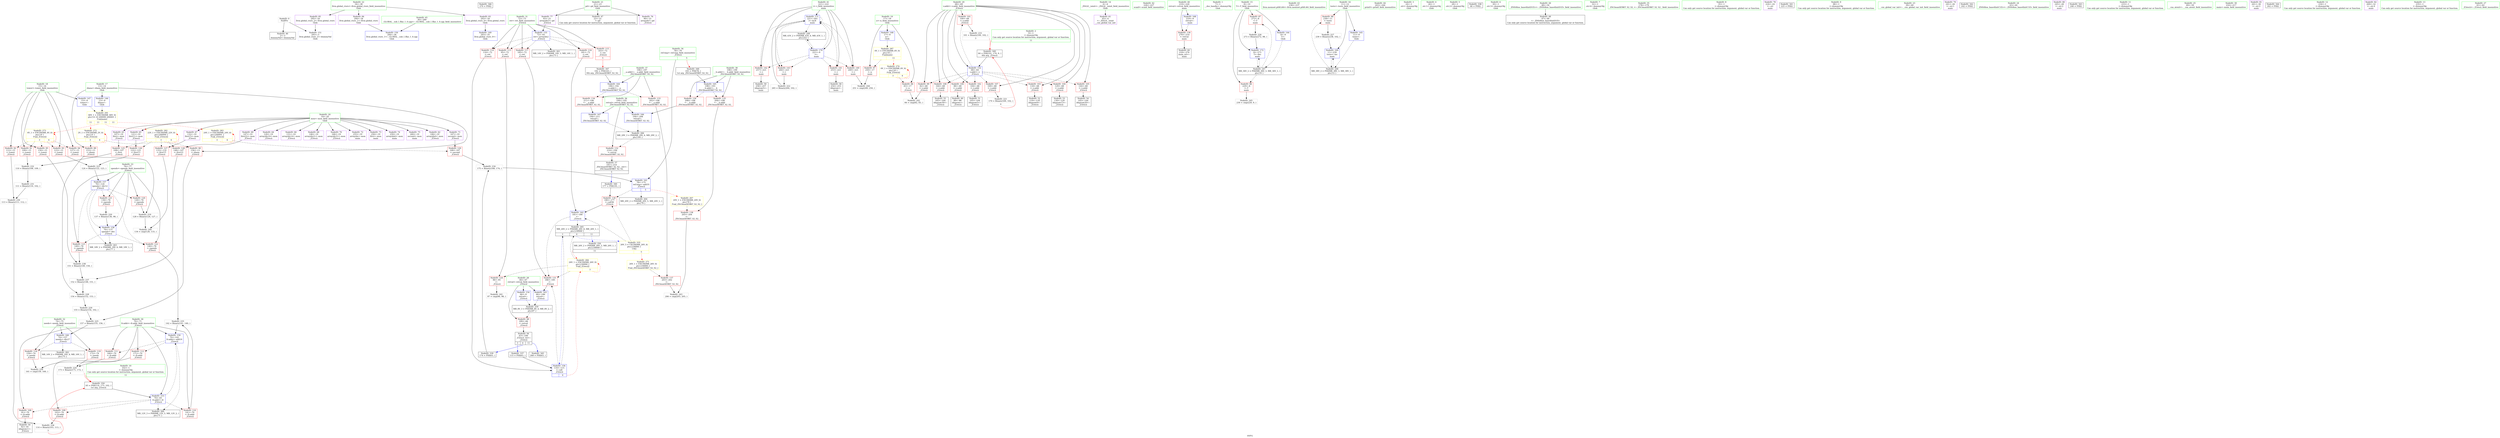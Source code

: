 digraph "SVFG" {
	label="SVFG";

	Node0x5642dd2d3290 [shape=record,color=grey,label="{NodeID: 0\nNullPtr}"];
	Node0x5642dd2d3290 -> Node0x5642dd2f3d80[style=solid];
	Node0x5642dd2d3290 -> Node0x5642dd2fb560[style=solid];
	Node0x5642dd326a10 [shape=record,color=black,label="{NodeID: 346\n270 = PHI()\n}"];
	Node0x5642dd310260 [shape=record,color=black,label="{NodeID: 263\nMR_18V_2 = PHI(MR_18V_6, MR_18V_1, )\npts\{77 \}\n}"];
	Node0x5642dd2f4860 [shape=record,color=red,label="{NodeID: 97\n250\<--17\n\<--n\nmain\n}"];
	Node0x5642dd2f4860 -> Node0x5642dd302640[style=solid];
	Node0x5642dd2f2090 [shape=record,color=green,label="{NodeID: 14\n4\<--6\n_ZStL8__ioinit\<--_ZStL8__ioinit_field_insensitive\nGlob }"];
	Node0x5642dd2f2090 -> Node0x5642dd2f5a60[style=solid];
	Node0x5642dd2f43a0 [shape=record,color=red,label="{NodeID: 111\n160\<--70\n\<--fr.addr\n_Z3recii\n}"];
	Node0x5642dd2f43a0 -> Node0x5642dd301ec0[style=solid];
	Node0x5642dd2f2dc0 [shape=record,color=green,label="{NodeID: 28\n66\<--67\nretval\<--retval_field_insensitive\n_Z3recii\n}"];
	Node0x5642dd2f2dc0 -> Node0x5642dd2f4930[style=solid];
	Node0x5642dd2f2dc0 -> Node0x5642dd2fb800[style=solid];
	Node0x5642dd2f2dc0 -> Node0x5642dd2fbf50[style=solid];
	Node0x5642dd313e10 [shape=record,color=yellow,style=double,label="{NodeID: 291\n46V_1 = ENCHI(MR_46V_0)\npts\{14 16 200000 200001 \}\nFun[main]|{<s0>11|<s1>11|<s2>11|<s3>11}}"];
	Node0x5642dd313e10:s0 -> Node0x5642dd312500[style=dashed,color=red];
	Node0x5642dd313e10:s1 -> Node0x5642dd312e20[style=dashed,color=red];
	Node0x5642dd313e10:s2 -> Node0x5642dd313600[style=dashed,color=red];
	Node0x5642dd313e10:s3 -> Node0x5642dd3136e0[style=dashed,color=red];
	Node0x5642dd2f9f20 [shape=record,color=red,label="{NodeID: 125\n108\<--107\n\<--first\n_Z3recii\n}"];
	Node0x5642dd2f9f20 -> Node0x5642dd301440[style=solid];
	Node0x5642dd2f3980 [shape=record,color=green,label="{NodeID: 42\n226\<--227\nscanf\<--scanf_field_insensitive\n}"];
	Node0x5642dd300540 [shape=record,color=grey,label="{NodeID: 222\n265 = Binary(264, 102, )\n}"];
	Node0x5642dd300540 -> Node0x5642dd2fc5d0[style=solid];
	Node0x5642dd2faa80 [shape=record,color=red,label="{NodeID: 139\n276\<--219\n\<--retval\nmain\n}"];
	Node0x5642dd2faa80 -> Node0x5642dd2f5990[style=solid];
	Node0x5642dd2f5650 [shape=record,color=black,label="{NodeID: 56\n63\<--189\n_Z3recii_ret\<--\n_Z3recii\n|{<s0>3|<s1>4|<s2>11}}"];
	Node0x5642dd2f5650:s0 -> Node0x5642dd325670[style=solid,color=blue];
	Node0x5642dd2f5650:s1 -> Node0x5642dd326260[style=solid,color=blue];
	Node0x5642dd2f5650:s2 -> Node0x5642dd326810[style=solid,color=blue];
	Node0x5642dd301a40 [shape=record,color=grey,label="{NodeID: 236\n114 = Binary(103, 113, )\n|{<s0>3}}"];
	Node0x5642dd301a40:s0 -> Node0x5642dd3274b0[style=solid,color=red];
	Node0x5642dd2fb730 [shape=record,color=blue,label="{NodeID: 153\n70\<--65\nfr.addr\<--fr\n_Z3recii\n}"];
	Node0x5642dd2fb730 -> Node0x5642dd2f4130[style=dashed];
	Node0x5642dd2fb730 -> Node0x5642dd2f4200[style=dashed];
	Node0x5642dd2fb730 -> Node0x5642dd2f42d0[style=dashed];
	Node0x5642dd2fb730 -> Node0x5642dd2fbc10[style=dashed];
	Node0x5642dd2fb730 -> Node0x5642dd30f360[style=dashed];
	Node0x5642dd2f61b0 [shape=record,color=purple,label="{NodeID: 70\n166\<--19\narrayidx31\<--mon\n_Z3recii\n}"];
	Node0x5642dd30c160 [shape=record,color=black,label="{NodeID: 250\nMR_26V_2 = PHI(MR_26V_3, MR_26V_1, )\npts\{230000 \}\n|{<s0>11}}"];
	Node0x5642dd30c160:s0 -> Node0x5642dd3137c0[style=dashed,color=red];
	Node0x5642dd2fc290 [shape=record,color=blue,label="{NodeID: 167\n194\<--211\nretval\<--\n_ZSt3maxIiERKT_S2_S2_\n}"];
	Node0x5642dd2fc290 -> Node0x5642dd311160[style=dashed];
	Node0x5642dd2f6d40 [shape=record,color=purple,label="{NodeID: 84\n294\<--34\nllvm.global_ctors_1\<--llvm.global_ctors\nGlob }"];
	Node0x5642dd2f6d40 -> Node0x5642dd2fb460[style=solid];
	Node0x5642dd2d34a0 [shape=record,color=green,label="{NodeID: 1\n7\<--1\n__dso_handle\<--dummyObj\nGlob }"];
	Node0x5642dd326ae0 [shape=record,color=black,label="{NodeID: 347\n192 = PHI(163, )\n0th arg _ZSt3maxIiERKT_S2_S2_ }"];
	Node0x5642dd326ae0 -> Node0x5642dd2fc020[style=solid];
	Node0x5642dd310760 [shape=record,color=black,label="{NodeID: 264\nMR_20V_2 = PHI(MR_20V_5, MR_20V_1, )\npts\{79 \}\n}"];
	Node0x5642dd2f4930 [shape=record,color=red,label="{NodeID: 98\n189\<--66\n\<--retval\n_Z3recii\n}"];
	Node0x5642dd2f4930 -> Node0x5642dd2f5650[style=solid];
	Node0x5642dd2f2120 [shape=record,color=green,label="{NodeID: 15\n8\<--10\nT\<--T_field_insensitive\nGlob }"];
	Node0x5642dd2f2120 -> Node0x5642dd2f6f40[style=solid];
	Node0x5642dd2f2120 -> Node0x5642dd2f7010[style=solid];
	Node0x5642dd2f2120 -> Node0x5642dd2fae90[style=solid];
	Node0x5642dd2f2120 -> Node0x5642dd2fc6a0[style=solid];
	Node0x5642dd2f4470 [shape=record,color=red,label="{NodeID: 112\n171\<--70\n\<--fr.addr\n_Z3recii\n}"];
	Node0x5642dd2f4470 -> Node0x5642dd300840[style=solid];
	Node0x5642dd2f2e90 [shape=record,color=green,label="{NodeID: 29\n68\<--69\nv.addr\<--v.addr_field_insensitive\n_Z3recii\n}"];
	Node0x5642dd2f2e90 -> Node0x5642dd2f4a00[style=solid];
	Node0x5642dd2f2e90 -> Node0x5642dd2f4ad0[style=solid];
	Node0x5642dd2f2e90 -> Node0x5642dd2f4ba0[style=solid];
	Node0x5642dd2f2e90 -> Node0x5642dd2f4c70[style=solid];
	Node0x5642dd2f2e90 -> Node0x5642dd2f4d40[style=solid];
	Node0x5642dd2f2e90 -> Node0x5642dd2f4e10[style=solid];
	Node0x5642dd2f2e90 -> Node0x5642dd2f4ee0[style=solid];
	Node0x5642dd2f2e90 -> Node0x5642dd2f3f90[style=solid];
	Node0x5642dd2f2e90 -> Node0x5642dd2f4060[style=solid];
	Node0x5642dd2f2e90 -> Node0x5642dd2fb660[style=solid];
	Node0x5642dd2f9ff0 [shape=record,color=red,label="{NodeID: 126\n122\<--121\n\<--first11\n_Z3recii\n}"];
	Node0x5642dd2f9ff0 -> Node0x5642dd3006c0[style=solid];
	Node0x5642dd2f3a80 [shape=record,color=green,label="{NodeID: 43\n236\<--237\nllvm.memset.p0i8.i64\<--llvm.memset.p0i8.i64_field_insensitive\n}"];
	Node0x5642dd3006c0 [shape=record,color=grey,label="{NodeID: 223\n124 = Binary(122, 123, )\n}"];
	Node0x5642dd3006c0 -> Node0x5642dd2fba70[style=solid];
	Node0x5642dd2fab50 [shape=record,color=red,label="{NodeID: 140\n249\<--221\n\<--i\nmain\n}"];
	Node0x5642dd2fab50 -> Node0x5642dd302640[style=solid];
	Node0x5642dd2f5720 [shape=record,color=black,label="{NodeID: 57\n191\<--214\n_ZSt3maxIiERKT_S2_S2__ret\<--\n_ZSt3maxIiERKT_S2_S2_\n|{<s0>5}}"];
	Node0x5642dd2f5720:s0 -> Node0x5642dd326390[style=solid,color=blue];
	Node0x5642dd301bc0 [shape=record,color=grey,label="{NodeID: 237\n152 = Binary(148, 151, )\n}"];
	Node0x5642dd301bc0 -> Node0x5642dd300e40[style=solid];
	Node0x5642dd2fb800 [shape=record,color=blue,label="{NodeID: 154\n66\<--9\nretval\<--\n_Z3recii\n}"];
	Node0x5642dd2fb800 -> Node0x5642dd30ee60[style=dashed];
	Node0x5642dd2f6280 [shape=record,color=purple,label="{NodeID: 71\n167\<--19\nsecond\<--mon\n_Z3recii\n}"];
	Node0x5642dd2f6280 -> Node0x5642dd2fa260[style=solid];
	Node0x5642dd2fc360 [shape=record,color=blue,label="{NodeID: 168\n219\<--9\nretval\<--\nmain\n}"];
	Node0x5642dd2fc360 -> Node0x5642dd2faa80[style=dashed];
	Node0x5642dd2f6e40 [shape=record,color=purple,label="{NodeID: 85\n295\<--34\nllvm.global_ctors_2\<--llvm.global_ctors\nGlob }"];
	Node0x5642dd2f6e40 -> Node0x5642dd2fb560[style=solid];
	Node0x5642dd2f1220 [shape=record,color=green,label="{NodeID: 2\n9\<--1\n\<--dummyObj\nCan only get source location for instruction, argument, global var or function.|{<s0>11}}"];
	Node0x5642dd2f1220:s0 -> Node0x5642dd327030[style=solid,color=red];
	Node0x5642dd326c50 [shape=record,color=black,label="{NodeID: 348\n193 = PHI(78, )\n1st arg _ZSt3maxIiERKT_S2_S2_ }"];
	Node0x5642dd326c50 -> Node0x5642dd2fc0f0[style=solid];
	Node0x5642dd310c60 [shape=record,color=black,label="{NodeID: 265\nMR_26V_2 = PHI(MR_26V_8, MR_26V_1, )\npts\{230000 \}\n|{<s0>3|<s1>4|<s2>11}}"];
	Node0x5642dd310c60:s0 -> Node0x5642dd2fb9a0[style=dashed,color=blue];
	Node0x5642dd310c60:s1 -> Node0x5642dd317240[style=dashed,color=blue];
	Node0x5642dd310c60:s2 -> Node0x5642dd30c160[style=dashed,color=blue];
	Node0x5642dd2f4a00 [shape=record,color=red,label="{NodeID: 99\n82\<--68\n\<--v.addr\n_Z3recii\n}"];
	Node0x5642dd2f4a00 -> Node0x5642dd302340[style=solid];
	Node0x5642dd2f21f0 [shape=record,color=green,label="{NodeID: 16\n11\<--12\nteste\<--teste_field_insensitive\nGlob }"];
	Node0x5642dd2f21f0 -> Node0x5642dd2f70e0[style=solid];
	Node0x5642dd2f21f0 -> Node0x5642dd2faf60[style=solid];
	Node0x5642dd2f21f0 -> Node0x5642dd2fc430[style=solid];
	Node0x5642dd2f4540 [shape=record,color=red,label="{NodeID: 113\n95\<--72\n\<--ret\n_Z3recii\n}"];
	Node0x5642dd2f4540 -> Node0x5642dd2f9e50[style=solid];
	Node0x5642dd2f2f60 [shape=record,color=green,label="{NodeID: 30\n70\<--71\nfr.addr\<--fr.addr_field_insensitive\n_Z3recii\n}"];
	Node0x5642dd2f2f60 -> Node0x5642dd2f4130[style=solid];
	Node0x5642dd2f2f60 -> Node0x5642dd2f4200[style=solid];
	Node0x5642dd2f2f60 -> Node0x5642dd2f42d0[style=solid];
	Node0x5642dd2f2f60 -> Node0x5642dd2f43a0[style=solid];
	Node0x5642dd2f2f60 -> Node0x5642dd2f4470[style=solid];
	Node0x5642dd2f2f60 -> Node0x5642dd2fb730[style=solid];
	Node0x5642dd2f2f60 -> Node0x5642dd2fbc10[style=solid];
	Node0x5642dd2fa0c0 [shape=record,color=red,label="{NodeID: 127\n133\<--132\n\<--first15\n_Z3recii\n}"];
	Node0x5642dd2fa0c0 -> Node0x5642dd302040[style=solid];
	Node0x5642dd2f3b80 [shape=record,color=green,label="{NodeID: 44\n243\<--244\nprintf\<--printf_field_insensitive\n}"];
	Node0x5642dd300840 [shape=record,color=grey,label="{NodeID: 224\n173 = Binary(171, 172, )\n|{<s0>4}}"];
	Node0x5642dd300840:s0 -> Node0x5642dd3274b0[style=solid,color=red];
	Node0x5642dd2fac20 [shape=record,color=red,label="{NodeID: 141\n253\<--221\n\<--i\nmain\n}"];
	Node0x5642dd2fac20 -> Node0x5642dd2f57f0[style=solid];
	Node0x5642dd2f57f0 [shape=record,color=black,label="{NodeID: 58\n254\<--253\nidxprom\<--\nmain\n}"];
	Node0x5642dd301d40 [shape=record,color=grey,label="{NodeID: 238\n151 = Binary(149, 150, )\n}"];
	Node0x5642dd301d40 -> Node0x5642dd301bc0[style=solid];
	Node0x5642dd2fb8d0 [shape=record,color=blue,label="{NodeID: 155\n72\<--93\nret\<--arrayidx2\n_Z3recii\n}"];
	Node0x5642dd2fb8d0 -> Node0x5642dd2f4540[style=dashed];
	Node0x5642dd2fb8d0 -> Node0x5642dd2f4610[style=dashed];
	Node0x5642dd2fb8d0 -> Node0x5642dd2f9780[style=dashed];
	Node0x5642dd2fb8d0 -> Node0x5642dd2f9810[style=dashed];
	Node0x5642dd2fb8d0 -> Node0x5642dd2f98a0[style=dashed];
	Node0x5642dd2fb8d0 -> Node0x5642dd30f860[style=dashed];
	Node0x5642dd2f6350 [shape=record,color=purple,label="{NodeID: 72\n255\<--19\narrayidx\<--mon\nmain\n}"];
	Node0x5642dd317240 [shape=record,color=yellow,style=double,label="{NodeID: 335\n26V_5 = CSCHI(MR_26V_4)\npts\{230000 \}\nCS[]|{|<s2>5}}"];
	Node0x5642dd317240 -> Node0x5642dd2fa330[style=dashed];
	Node0x5642dd317240 -> Node0x5642dd2fbe80[style=dashed];
	Node0x5642dd317240:s2 -> Node0x5642dd312420[style=dashed,color=red];
	Node0x5642dd2fc430 [shape=record,color=blue,label="{NodeID: 169\n11\<--239\nteste\<--inc\nmain\n}"];
	Node0x5642dd2fc430 -> Node0x5642dd30b760[style=dashed];
	Node0x5642dd2f6f40 [shape=record,color=red,label="{NodeID: 86\n229\<--8\n\<--T\nmain\n}"];
	Node0x5642dd2f6f40 -> Node0x5642dd3027c0[style=solid];
	Node0x5642dd2f12b0 [shape=record,color=green,label="{NodeID: 3\n24\<--1\n.str\<--dummyObj\nGlob }"];
	Node0x5642dd327030 [shape=record,color=black,label="{NodeID: 349\n64 = PHI(101, 170, 9, )\n0th arg _Z3recii }"];
	Node0x5642dd327030 -> Node0x5642dd2fb660[style=solid];
	Node0x5642dd311160 [shape=record,color=black,label="{NodeID: 266\nMR_29V_3 = PHI(MR_29V_4, MR_29V_2, )\npts\{195 \}\n}"];
	Node0x5642dd311160 -> Node0x5642dd2fa4d0[style=dashed];
	Node0x5642dd2f4ad0 [shape=record,color=red,label="{NodeID: 100\n88\<--68\n\<--v.addr\n_Z3recii\n}"];
	Node0x5642dd2f4ad0 -> Node0x5642dd2f50a0[style=solid];
	Node0x5642dd2f22c0 [shape=record,color=green,label="{NodeID: 17\n13\<--14\ndiana\<--diana_field_insensitive\nGlob }"];
	Node0x5642dd2f22c0 -> Node0x5642dd2f71b0[style=solid];
	Node0x5642dd2f22c0 -> Node0x5642dd2f7280[style=solid];
	Node0x5642dd2f22c0 -> Node0x5642dd2fb060[style=solid];
	Node0x5642dd2f4610 [shape=record,color=red,label="{NodeID: 114\n116\<--72\n\<--ret\n_Z3recii\n}"];
	Node0x5642dd2f4610 -> Node0x5642dd2fb9a0[style=solid];
	Node0x5642dd2f3030 [shape=record,color=green,label="{NodeID: 31\n72\<--73\nret\<--ret_field_insensitive\n_Z3recii\n}"];
	Node0x5642dd2f3030 -> Node0x5642dd2f4540[style=solid];
	Node0x5642dd2f3030 -> Node0x5642dd2f4610[style=solid];
	Node0x5642dd2f3030 -> Node0x5642dd2f9780[style=solid];
	Node0x5642dd2f3030 -> Node0x5642dd2f9810[style=solid];
	Node0x5642dd2f3030 -> Node0x5642dd2f98a0[style=solid];
	Node0x5642dd2f3030 -> Node0x5642dd2fb8d0[style=solid];
	Node0x5642dd2fa190 [shape=record,color=red,label="{NodeID: 128\n148\<--147\n\<--first22\n_Z3recii\n}"];
	Node0x5642dd2fa190 -> Node0x5642dd301bc0[style=solid];
	Node0x5642dd2f3c80 [shape=record,color=green,label="{NodeID: 45\n36\<--289\n_GLOBAL__sub_I_ffao_1_0.cpp\<--_GLOBAL__sub_I_ffao_1_0.cpp_field_insensitive\n}"];
	Node0x5642dd2f3c80 -> Node0x5642dd2fb460[style=solid];
	Node0x5642dd3009c0 [shape=record,color=grey,label="{NodeID: 225\n157 = Binary(155, 156, )\n}"];
	Node0x5642dd3009c0 -> Node0x5642dd2fbce0[style=solid];
	Node0x5642dd2facf0 [shape=record,color=red,label="{NodeID: 142\n257\<--221\n\<--i\nmain\n}"];
	Node0x5642dd2facf0 -> Node0x5642dd2f58c0[style=solid];
	Node0x5642dd2f58c0 [shape=record,color=black,label="{NodeID: 59\n258\<--257\nidxprom5\<--\nmain\n}"];
	Node0x5642dd301ec0 [shape=record,color=grey,label="{NodeID: 239\n161 = cmp(159, 160, )\n}"];
	Node0x5642dd2fb9a0 [shape=record,color=blue,label="{NodeID: 156\n116\<--115\n\<--call\n_Z3recii\n|{|<s2>4}}"];
	Node0x5642dd2fb9a0 -> Node0x5642dd2fa400[style=dashed];
	Node0x5642dd2fb9a0 -> Node0x5642dd310c60[style=dashed];
	Node0x5642dd2fb9a0:s2 -> Node0x5642dd3137c0[style=dashed,color=red];
	Node0x5642dd2f6420 [shape=record,color=purple,label="{NodeID: 73\n256\<--19\nfirst\<--mon\nmain\n}"];
	Node0x5642dd2fc500 [shape=record,color=blue,label="{NodeID: 170\n221\<--9\ni\<--\nmain\n}"];
	Node0x5642dd2fc500 -> Node0x5642dd2fab50[style=dashed];
	Node0x5642dd2fc500 -> Node0x5642dd2fac20[style=dashed];
	Node0x5642dd2fc500 -> Node0x5642dd2facf0[style=dashed];
	Node0x5642dd2fc500 -> Node0x5642dd2fadc0[style=dashed];
	Node0x5642dd2fc500 -> Node0x5642dd2fc5d0[style=dashed];
	Node0x5642dd2fc500 -> Node0x5642dd30bc60[style=dashed];
	Node0x5642dd2f7010 [shape=record,color=red,label="{NodeID: 87\n272\<--8\n\<--T\nmain\n}"];
	Node0x5642dd2f7010 -> Node0x5642dd300b40[style=solid];
	Node0x5642dd2f1340 [shape=record,color=green,label="{NodeID: 4\n26\<--1\n.str.1\<--dummyObj\nGlob }"];
	Node0x5642dd3274b0 [shape=record,color=black,label="{NodeID: 350\n65 = PHI(114, 173, 102, )\n1st arg _Z3recii }"];
	Node0x5642dd3274b0 -> Node0x5642dd2fb730[style=solid];
	Node0x5642dd311660 [shape=record,color=yellow,style=double,label="{NodeID: 267\n20V_1 = ENCHI(MR_20V_0)\npts\{79 \}\nFun[_ZSt3maxIiERKT_S2_S2_]}"];
	Node0x5642dd311660 -> Node0x5642dd2fa9b0[style=dashed];
	Node0x5642dd2f4ba0 [shape=record,color=red,label="{NodeID: 101\n100\<--68\n\<--v.addr\n_Z3recii\n}"];
	Node0x5642dd2f4ba0 -> Node0x5642dd3015c0[style=solid];
	Node0x5642dd2f23c0 [shape=record,color=green,label="{NodeID: 18\n15\<--16\ntower\<--tower_field_insensitive\nGlob }"];
	Node0x5642dd2f23c0 -> Node0x5642dd2f7350[style=solid];
	Node0x5642dd2f23c0 -> Node0x5642dd2f7420[style=solid];
	Node0x5642dd2f23c0 -> Node0x5642dd2f74f0[style=solid];
	Node0x5642dd2f23c0 -> Node0x5642dd2f75c0[style=solid];
	Node0x5642dd2f23c0 -> Node0x5642dd2f7690[style=solid];
	Node0x5642dd2f23c0 -> Node0x5642dd2fb160[style=solid];
	Node0x5642dd2f9780 [shape=record,color=red,label="{NodeID: 115\n163\<--72\n\<--ret\n_Z3recii\n|{<s0>5}}"];
	Node0x5642dd2f9780:s0 -> Node0x5642dd326ae0[style=solid,color=red];
	Node0x5642dd2f3100 [shape=record,color=green,label="{NodeID: 32\n74\<--75\nneeds\<--needs_field_insensitive\n_Z3recii\n}"];
	Node0x5642dd2f3100 -> Node0x5642dd2f9970[style=solid];
	Node0x5642dd2f3100 -> Node0x5642dd2f9a40[style=solid];
	Node0x5642dd2f3100 -> Node0x5642dd2fbce0[style=solid];
	Node0x5642dd2fa260 [shape=record,color=red,label="{NodeID: 129\n168\<--167\n\<--second\n_Z3recii\n}"];
	Node0x5642dd2fa260 -> Node0x5642dd301740[style=solid];
	Node0x5642dd2f3d80 [shape=record,color=black,label="{NodeID: 46\n2\<--3\ndummyVal\<--dummyVal\n}"];
	Node0x5642dd300b40 [shape=record,color=grey,label="{NodeID: 226\n273 = Binary(272, 98, )\n}"];
	Node0x5642dd300b40 -> Node0x5642dd2fc6a0[style=solid];
	Node0x5642dd2fadc0 [shape=record,color=red,label="{NodeID: 143\n264\<--221\n\<--i\nmain\n}"];
	Node0x5642dd2fadc0 -> Node0x5642dd300540[style=solid];
	Node0x5642dd2f5990 [shape=record,color=black,label="{NodeID: 60\n218\<--276\nmain_ret\<--\nmain\n}"];
	Node0x5642dd302040 [shape=record,color=grey,label="{NodeID: 240\n134 = cmp(128, 133, )\n}"];
	Node0x5642dd2fba70 [shape=record,color=blue,label="{NodeID: 157\n76\<--124\nspends\<--div12\n_Z3recii\n}"];
	Node0x5642dd2fba70 -> Node0x5642dd2f9b10[style=dashed];
	Node0x5642dd2fba70 -> Node0x5642dd2f9be0[style=dashed];
	Node0x5642dd2fba70 -> Node0x5642dd2f9cb0[style=dashed];
	Node0x5642dd2fba70 -> Node0x5642dd2f9d80[style=dashed];
	Node0x5642dd2fba70 -> Node0x5642dd2fbb40[style=dashed];
	Node0x5642dd2fba70 -> Node0x5642dd310260[style=dashed];
	Node0x5642dd2f64f0 [shape=record,color=purple,label="{NodeID: 74\n259\<--19\narrayidx6\<--mon\nmain\n}"];
	Node0x5642dd325670 [shape=record,color=black,label="{NodeID: 337\n115 = PHI(63, )\n}"];
	Node0x5642dd325670 -> Node0x5642dd2fb9a0[style=solid];
	Node0x5642dd2fc5d0 [shape=record,color=blue,label="{NodeID: 171\n221\<--265\ni\<--inc8\nmain\n}"];
	Node0x5642dd2fc5d0 -> Node0x5642dd2fab50[style=dashed];
	Node0x5642dd2fc5d0 -> Node0x5642dd2fac20[style=dashed];
	Node0x5642dd2fc5d0 -> Node0x5642dd2facf0[style=dashed];
	Node0x5642dd2fc5d0 -> Node0x5642dd2fadc0[style=dashed];
	Node0x5642dd2fc5d0 -> Node0x5642dd2fc5d0[style=dashed];
	Node0x5642dd2fc5d0 -> Node0x5642dd30bc60[style=dashed];
	Node0x5642dd2f70e0 [shape=record,color=red,label="{NodeID: 88\n238\<--11\n\<--teste\nmain\n}"];
	Node0x5642dd2f70e0 -> Node0x5642dd300cc0[style=solid];
	Node0x5642dd2f13d0 [shape=record,color=green,label="{NodeID: 5\n28\<--1\n.str.2\<--dummyObj\nGlob }"];
	Node0x5642dd2f4c70 [shape=record,color=red,label="{NodeID: 102\n104\<--68\n\<--v.addr\n_Z3recii\n}"];
	Node0x5642dd2f4c70 -> Node0x5642dd2f5240[style=solid];
	Node0x5642dd2f24c0 [shape=record,color=green,label="{NodeID: 19\n17\<--18\nn\<--n_field_insensitive\nGlob }"];
	Node0x5642dd2f24c0 -> Node0x5642dd2f4790[style=solid];
	Node0x5642dd2f24c0 -> Node0x5642dd2f4860[style=solid];
	Node0x5642dd2f24c0 -> Node0x5642dd2fb260[style=solid];
	Node0x5642dd313600 [shape=record,color=yellow,style=double,label="{NodeID: 282\n22V_1 = ENCHI(MR_22V_0)\npts\{200000 \}\nFun[_Z3recii]|{|<s4>3|<s5>4}}"];
	Node0x5642dd313600 -> Node0x5642dd2f9f20[style=dashed];
	Node0x5642dd313600 -> Node0x5642dd2f9ff0[style=dashed];
	Node0x5642dd313600 -> Node0x5642dd2fa0c0[style=dashed];
	Node0x5642dd313600 -> Node0x5642dd2fa190[style=dashed];
	Node0x5642dd313600:s4 -> Node0x5642dd313600[style=dashed,color=red];
	Node0x5642dd313600:s5 -> Node0x5642dd313600[style=dashed,color=red];
	Node0x5642dd2f9810 [shape=record,color=red,label="{NodeID: 116\n181\<--72\n\<--ret\n_Z3recii\n}"];
	Node0x5642dd2f9810 -> Node0x5642dd2fbe80[style=solid];
	Node0x5642dd2f31d0 [shape=record,color=green,label="{NodeID: 33\n76\<--77\nspends\<--spends_field_insensitive\n_Z3recii\n}"];
	Node0x5642dd2f31d0 -> Node0x5642dd2f9b10[style=solid];
	Node0x5642dd2f31d0 -> Node0x5642dd2f9be0[style=solid];
	Node0x5642dd2f31d0 -> Node0x5642dd2f9cb0[style=solid];
	Node0x5642dd2f31d0 -> Node0x5642dd2f9d80[style=solid];
	Node0x5642dd2f31d0 -> Node0x5642dd2fba70[style=solid];
	Node0x5642dd2f31d0 -> Node0x5642dd2fbb40[style=solid];
	Node0x5642dd2fa330 [shape=record,color=red,label="{NodeID: 130\n180\<--177\n\<--call36\n_Z3recii\n}"];
	Node0x5642dd2fa330 -> Node0x5642dd2fbe80[style=solid];
	Node0x5642dd2f3e80 [shape=record,color=black,label="{NodeID: 47\n22\<--21\n\<--pd\nCan only get source location for instruction, argument, global var or function.}"];
	Node0x5642dd300cc0 [shape=record,color=grey,label="{NodeID: 227\n239 = Binary(238, 102, )\n}"];
	Node0x5642dd300cc0 -> Node0x5642dd2fc430[style=solid];
	Node0x5642dd2fae90 [shape=record,color=blue,label="{NodeID: 144\n8\<--9\nT\<--\nGlob }"];
	Node0x5642dd2fae90 -> Node0x5642dd30b260[style=dashed];
	Node0x5642dd2f5a60 [shape=record,color=purple,label="{NodeID: 61\n45\<--4\n\<--_ZStL8__ioinit\n__cxx_global_var_init\n}"];
	Node0x5642dd3021c0 [shape=record,color=grey,label="{NodeID: 241\n97 = cmp(96, 98, )\n}"];
	Node0x5642dd2fbb40 [shape=record,color=blue,label="{NodeID: 158\n76\<--137\nspends\<--dec\n_Z3recii\n}"];
	Node0x5642dd2fbb40 -> Node0x5642dd2f9cb0[style=dashed];
	Node0x5642dd2fbb40 -> Node0x5642dd2f9d80[style=dashed];
	Node0x5642dd2fbb40 -> Node0x5642dd310260[style=dashed];
	Node0x5642dd2f65c0 [shape=record,color=purple,label="{NodeID: 75\n260\<--19\nsecond\<--mon\nmain\n}"];
	Node0x5642dd326190 [shape=record,color=black,label="{NodeID: 338\n46 = PHI()\n}"];
	Node0x5642dd2fc6a0 [shape=record,color=blue,label="{NodeID: 172\n8\<--273\nT\<--dec\nmain\n}"];
	Node0x5642dd2fc6a0 -> Node0x5642dd30b260[style=dashed];
	Node0x5642dd2f71b0 [shape=record,color=red,label="{NodeID: 89\n153\<--13\n\<--diana\n_Z3recii\n}"];
	Node0x5642dd2f71b0 -> Node0x5642dd300e40[style=solid];
	Node0x5642dd2f1c10 [shape=record,color=green,label="{NodeID: 6\n30\<--1\n.str.3\<--dummyObj\nGlob }"];
	Node0x5642dd2f4d40 [shape=record,color=red,label="{NodeID: 103\n118\<--68\n\<--v.addr\n_Z3recii\n}"];
	Node0x5642dd2f4d40 -> Node0x5642dd2f5310[style=solid];
	Node0x5642dd2f25c0 [shape=record,color=green,label="{NodeID: 20\n19\<--20\nmon\<--mon_field_insensitive\nGlob }"];
	Node0x5642dd2f25c0 -> Node0x5642dd2f5b30[style=solid];
	Node0x5642dd2f25c0 -> Node0x5642dd2f5c00[style=solid];
	Node0x5642dd2f25c0 -> Node0x5642dd2f5cd0[style=solid];
	Node0x5642dd2f25c0 -> Node0x5642dd2f5da0[style=solid];
	Node0x5642dd2f25c0 -> Node0x5642dd2f5e70[style=solid];
	Node0x5642dd2f25c0 -> Node0x5642dd2f5f40[style=solid];
	Node0x5642dd2f25c0 -> Node0x5642dd2f6010[style=solid];
	Node0x5642dd2f25c0 -> Node0x5642dd2f60e0[style=solid];
	Node0x5642dd2f25c0 -> Node0x5642dd2f61b0[style=solid];
	Node0x5642dd2f25c0 -> Node0x5642dd2f6280[style=solid];
	Node0x5642dd2f25c0 -> Node0x5642dd2f6350[style=solid];
	Node0x5642dd2f25c0 -> Node0x5642dd2f6420[style=solid];
	Node0x5642dd2f25c0 -> Node0x5642dd2f64f0[style=solid];
	Node0x5642dd2f25c0 -> Node0x5642dd2f65c0[style=solid];
	Node0x5642dd3136e0 [shape=record,color=yellow,style=double,label="{NodeID: 283\n24V_1 = ENCHI(MR_24V_0)\npts\{200001 \}\nFun[_Z3recii]|{|<s1>3|<s2>4}}"];
	Node0x5642dd3136e0 -> Node0x5642dd2fa260[style=dashed];
	Node0x5642dd3136e0:s1 -> Node0x5642dd3136e0[style=dashed,color=red];
	Node0x5642dd3136e0:s2 -> Node0x5642dd3136e0[style=dashed,color=red];
	Node0x5642dd2f98a0 [shape=record,color=red,label="{NodeID: 117\n185\<--72\n\<--ret\n_Z3recii\n}"];
	Node0x5642dd2f98a0 -> Node0x5642dd2fa400[style=solid];
	Node0x5642dd2f32a0 [shape=record,color=green,label="{NodeID: 34\n78\<--79\nref.tmp\<--ref.tmp_field_insensitive\n_Z3recii\n|{|<s1>5}}"];
	Node0x5642dd2f32a0 -> Node0x5642dd2fbdb0[style=solid];
	Node0x5642dd2f32a0:s1 -> Node0x5642dd326c50[style=solid,color=red];
	Node0x5642dd2fa400 [shape=record,color=red,label="{NodeID: 131\n186\<--185\n\<--\n_Z3recii\n}"];
	Node0x5642dd2fa400 -> Node0x5642dd2fbf50[style=solid];
	Node0x5642dd2f4fa0 [shape=record,color=black,label="{NodeID: 48\n47\<--48\n\<--_ZNSt8ios_base4InitD1Ev\nCan only get source location for instruction, argument, global var or function.}"];
	Node0x5642dd300e40 [shape=record,color=grey,label="{NodeID: 228\n154 = Binary(152, 153, )\n}"];
	Node0x5642dd300e40 -> Node0x5642dd300fc0[style=solid];
	Node0x5642dd2faf60 [shape=record,color=blue,label="{NodeID: 145\n11\<--9\nteste\<--\nGlob }"];
	Node0x5642dd2faf60 -> Node0x5642dd30b760[style=dashed];
	Node0x5642dd2f5b30 [shape=record,color=purple,label="{NodeID: 62\n106\<--19\narrayidx6\<--mon\n_Z3recii\n}"];
	Node0x5642dd302340 [shape=record,color=grey,label="{NodeID: 242\n84 = cmp(82, 83, )\n}"];
	Node0x5642dd2fbc10 [shape=record,color=blue,label="{NodeID: 159\n70\<--142\nfr.addr\<--add19\n_Z3recii\n}"];
	Node0x5642dd2fbc10 -> Node0x5642dd2f43a0[style=dashed];
	Node0x5642dd2fbc10 -> Node0x5642dd2f4470[style=dashed];
	Node0x5642dd2fbc10 -> Node0x5642dd30f360[style=dashed];
	Node0x5642dd2f6690 [shape=record,color=purple,label="{NodeID: 76\n90\<--21\narrayidx\<--pd\n_Z3recii\n}"];
	Node0x5642dd326260 [shape=record,color=black,label="{NodeID: 339\n174 = PHI(63, )\n}"];
	Node0x5642dd326260 -> Node0x5642dd301740[style=solid];
	Node0x5642dd2f7280 [shape=record,color=red,label="{NodeID: 90\n156\<--13\n\<--diana\n_Z3recii\n}"];
	Node0x5642dd2f7280 -> Node0x5642dd3009c0[style=solid];
	Node0x5642dd2f1ca0 [shape=record,color=green,label="{NodeID: 7\n32\<--1\n.str.4\<--dummyObj\nGlob }"];
	Node0x5642dd2f4e10 [shape=record,color=red,label="{NodeID: 104\n129\<--68\n\<--v.addr\n_Z3recii\n}"];
	Node0x5642dd2f4e10 -> Node0x5642dd2f53e0[style=solid];
	Node0x5642dd2f26c0 [shape=record,color=green,label="{NodeID: 21\n21\<--23\npd\<--pd_field_insensitive\nGlob }"];
	Node0x5642dd2f26c0 -> Node0x5642dd2f3e80[style=solid];
	Node0x5642dd2f26c0 -> Node0x5642dd2f6690[style=solid];
	Node0x5642dd2f26c0 -> Node0x5642dd2f6760[style=solid];
	Node0x5642dd3137c0 [shape=record,color=yellow,style=double,label="{NodeID: 284\n26V_1 = ENCHI(MR_26V_0)\npts\{230000 \}\nFun[_Z3recii]|{|<s3>3}}"];
	Node0x5642dd3137c0 -> Node0x5642dd2f9e50[style=dashed];
	Node0x5642dd3137c0 -> Node0x5642dd2fa400[style=dashed];
	Node0x5642dd3137c0 -> Node0x5642dd310c60[style=dashed];
	Node0x5642dd3137c0:s3 -> Node0x5642dd3137c0[style=dashed,color=red];
	Node0x5642dd2f9970 [shape=record,color=red,label="{NodeID: 118\n159\<--74\n\<--needs\n_Z3recii\n}"];
	Node0x5642dd2f9970 -> Node0x5642dd301ec0[style=solid];
	Node0x5642dd2f3370 [shape=record,color=green,label="{NodeID: 35\n178\<--179\n_ZSt3maxIiERKT_S2_S2_\<--_ZSt3maxIiERKT_S2_S2__field_insensitive\n}"];
	Node0x5642dd2fa4d0 [shape=record,color=red,label="{NodeID: 132\n214\<--194\n\<--retval\n_ZSt3maxIiERKT_S2_S2_\n}"];
	Node0x5642dd2fa4d0 -> Node0x5642dd2f5720[style=solid];
	Node0x5642dd2f50a0 [shape=record,color=black,label="{NodeID: 49\n89\<--88\nidxprom\<--\n_Z3recii\n}"];
	Node0x5642dd300fc0 [shape=record,color=grey,label="{NodeID: 229\n155 = Binary(154, 102, )\n}"];
	Node0x5642dd300fc0 -> Node0x5642dd3009c0[style=solid];
	Node0x5642dd2fb060 [shape=record,color=blue,label="{NodeID: 146\n13\<--9\ndiana\<--\nGlob }"];
	Node0x5642dd2fb060 -> Node0x5642dd313e10[style=dashed];
	Node0x5642dd2f5c00 [shape=record,color=purple,label="{NodeID: 63\n107\<--19\nfirst\<--mon\n_Z3recii\n}"];
	Node0x5642dd2f5c00 -> Node0x5642dd2f9f20[style=solid];
	Node0x5642dd3024c0 [shape=record,color=grey,label="{NodeID: 243\n206 = cmp(203, 205, )\n}"];
	Node0x5642dd2fbce0 [shape=record,color=blue,label="{NodeID: 160\n74\<--157\nneeds\<--div27\n_Z3recii\n}"];
	Node0x5642dd2fbce0 -> Node0x5642dd2f9970[style=dashed];
	Node0x5642dd2fbce0 -> Node0x5642dd2f9a40[style=dashed];
	Node0x5642dd2fbce0 -> Node0x5642dd30fd60[style=dashed];
	Node0x5642dd2f6760 [shape=record,color=purple,label="{NodeID: 77\n93\<--21\narrayidx2\<--pd\n_Z3recii\n}"];
	Node0x5642dd2f6760 -> Node0x5642dd2fb8d0[style=solid];
	Node0x5642dd326390 [shape=record,color=black,label="{NodeID: 340\n177 = PHI(191, )\n}"];
	Node0x5642dd326390 -> Node0x5642dd2fa330[style=solid];
	Node0x5642dd2f7350 [shape=record,color=red,label="{NodeID: 91\n109\<--15\n\<--tower\n_Z3recii\n}"];
	Node0x5642dd2f7350 -> Node0x5642dd301440[style=solid];
	Node0x5642dd2f1d30 [shape=record,color=green,label="{NodeID: 8\n35\<--1\n\<--dummyObj\nCan only get source location for instruction, argument, global var or function.}"];
	Node0x5642dd312420 [shape=record,color=yellow,style=double,label="{NodeID: 271\n26V_1 = ENCHI(MR_26V_0)\npts\{230000 \}\nFun[_ZSt3maxIiERKT_S2_S2_]}"];
	Node0x5642dd312420 -> Node0x5642dd2fa8e0[style=dashed];
	Node0x5642dd2f4ee0 [shape=record,color=red,label="{NodeID: 105\n144\<--68\n\<--v.addr\n_Z3recii\n}"];
	Node0x5642dd2f4ee0 -> Node0x5642dd2f54b0[style=solid];
	Node0x5642dd2f27c0 [shape=record,color=green,label="{NodeID: 22\n34\<--38\nllvm.global_ctors\<--llvm.global_ctors_field_insensitive\nGlob }"];
	Node0x5642dd2f27c0 -> Node0x5642dd2f6c40[style=solid];
	Node0x5642dd2f27c0 -> Node0x5642dd2f6d40[style=solid];
	Node0x5642dd2f27c0 -> Node0x5642dd2f6e40[style=solid];
	Node0x5642dd2f9a40 [shape=record,color=red,label="{NodeID: 119\n172\<--74\n\<--needs\n_Z3recii\n}"];
	Node0x5642dd2f9a40 -> Node0x5642dd300840[style=solid];
	Node0x5642dd2f3470 [shape=record,color=green,label="{NodeID: 36\n194\<--195\nretval\<--retval_field_insensitive\n_ZSt3maxIiERKT_S2_S2_\n}"];
	Node0x5642dd2f3470 -> Node0x5642dd2fa4d0[style=solid];
	Node0x5642dd2f3470 -> Node0x5642dd2fc1c0[style=solid];
	Node0x5642dd2f3470 -> Node0x5642dd2fc290[style=solid];
	Node0x5642dd2fa5a0 [shape=record,color=red,label="{NodeID: 133\n202\<--196\n\<--__a.addr\n_ZSt3maxIiERKT_S2_S2_\n}"];
	Node0x5642dd2fa5a0 -> Node0x5642dd2fa8e0[style=solid];
	Node0x5642dd2f5170 [shape=record,color=black,label="{NodeID: 50\n92\<--91\nidxprom1\<--\n_Z3recii\n}"];
	Node0x5642dd301140 [shape=record,color=grey,label="{NodeID: 230\n113 = Binary(111, 112, )\n}"];
	Node0x5642dd301140 -> Node0x5642dd301a40[style=solid];
	Node0x5642dd2fb160 [shape=record,color=blue,label="{NodeID: 147\n15\<--9\ntower\<--\nGlob }"];
	Node0x5642dd2fb160 -> Node0x5642dd313e10[style=dashed];
	Node0x5642dd2f5cd0 [shape=record,color=purple,label="{NodeID: 64\n120\<--19\narrayidx10\<--mon\n_Z3recii\n}"];
	Node0x5642dd302640 [shape=record,color=grey,label="{NodeID: 244\n251 = cmp(249, 250, )\n}"];
	Node0x5642dd2fbdb0 [shape=record,color=blue,label="{NodeID: 161\n78\<--175\nref.tmp\<--add35\n_Z3recii\n|{|<s2>5}}"];
	Node0x5642dd2fbdb0 -> Node0x5642dd2fa330[style=dashed];
	Node0x5642dd2fbdb0 -> Node0x5642dd310760[style=dashed];
	Node0x5642dd2fbdb0:s2 -> Node0x5642dd311660[style=dashed,color=red];
	Node0x5642dd2f6830 [shape=record,color=purple,label="{NodeID: 78\n224\<--24\n\<--.str\nmain\n}"];
	Node0x5642dd3264d0 [shape=record,color=black,label="{NodeID: 341\n225 = PHI()\n}"];
	Node0x5642dd2f7420 [shape=record,color=red,label="{NodeID: 92\n112\<--15\n\<--tower\n_Z3recii\n}"];
	Node0x5642dd2f7420 -> Node0x5642dd301140[style=solid];
	Node0x5642dd2f1dc0 [shape=record,color=green,label="{NodeID: 9\n98\<--1\n\<--dummyObj\nCan only get source location for instruction, argument, global var or function.}"];
	Node0x5642dd312500 [shape=record,color=yellow,style=double,label="{NodeID: 272\n2V_1 = ENCHI(MR_2V_0)\npts\{14 \}\nFun[_Z3recii]|{|<s2>3|<s3>4}}"];
	Node0x5642dd312500 -> Node0x5642dd2f71b0[style=dashed];
	Node0x5642dd312500 -> Node0x5642dd2f7280[style=dashed];
	Node0x5642dd312500:s2 -> Node0x5642dd312500[style=dashed,color=red];
	Node0x5642dd312500:s3 -> Node0x5642dd312500[style=dashed,color=red];
	Node0x5642dd2f3f90 [shape=record,color=red,label="{NodeID: 106\n164\<--68\n\<--v.addr\n_Z3recii\n}"];
	Node0x5642dd2f3f90 -> Node0x5642dd2f5580[style=solid];
	Node0x5642dd2f28c0 [shape=record,color=green,label="{NodeID: 23\n39\<--40\n__cxx_global_var_init\<--__cxx_global_var_init_field_insensitive\n}"];
	Node0x5642dd2f9b10 [shape=record,color=red,label="{NodeID: 120\n126\<--76\n\<--spends\n_Z3recii\n}"];
	Node0x5642dd2f9b10 -> Node0x5642dd3000c0[style=solid];
	Node0x5642dd2f3540 [shape=record,color=green,label="{NodeID: 37\n196\<--197\n__a.addr\<--__a.addr_field_insensitive\n_ZSt3maxIiERKT_S2_S2_\n}"];
	Node0x5642dd2f3540 -> Node0x5642dd2fa5a0[style=solid];
	Node0x5642dd2f3540 -> Node0x5642dd2fa670[style=solid];
	Node0x5642dd2f3540 -> Node0x5642dd2fc020[style=solid];
	Node0x5642dd2fa670 [shape=record,color=red,label="{NodeID: 134\n211\<--196\n\<--__a.addr\n_ZSt3maxIiERKT_S2_S2_\n}"];
	Node0x5642dd2fa670 -> Node0x5642dd2fc290[style=solid];
	Node0x5642dd2f5240 [shape=record,color=black,label="{NodeID: 51\n105\<--104\nidxprom5\<--\n_Z3recii\n}"];
	Node0x5642dd3012c0 [shape=record,color=grey,label="{NodeID: 231\n111 = Binary(110, 102, )\n}"];
	Node0x5642dd3012c0 -> Node0x5642dd301140[style=solid];
	Node0x5642dd2fb260 [shape=record,color=blue,label="{NodeID: 148\n17\<--9\nn\<--\nGlob }"];
	Node0x5642dd2fb260 -> Node0x5642dd313a90[style=dashed];
	Node0x5642dd2f5da0 [shape=record,color=purple,label="{NodeID: 65\n121\<--19\nfirst11\<--mon\n_Z3recii\n}"];
	Node0x5642dd2f5da0 -> Node0x5642dd2f9ff0[style=solid];
	Node0x5642dd3027c0 [shape=record,color=grey,label="{NodeID: 245\n230 = cmp(229, 9, )\n}"];
	Node0x5642dd2fbe80 [shape=record,color=blue,label="{NodeID: 162\n181\<--180\n\<--\n_Z3recii\n}"];
	Node0x5642dd2fbe80 -> Node0x5642dd2fa400[style=dashed];
	Node0x5642dd2fbe80 -> Node0x5642dd310c60[style=dashed];
	Node0x5642dd2f6900 [shape=record,color=purple,label="{NodeID: 79\n241\<--26\n\<--.str.1\nmain\n}"];
	Node0x5642dd3265a0 [shape=record,color=black,label="{NodeID: 342\n242 = PHI()\n}"];
	Node0x5642dd30ee60 [shape=record,color=black,label="{NodeID: 259\nMR_8V_3 = PHI(MR_8V_4, MR_8V_2, )\npts\{67 \}\n}"];
	Node0x5642dd30ee60 -> Node0x5642dd2f4930[style=dashed];
	Node0x5642dd2f74f0 [shape=record,color=red,label="{NodeID: 93\n123\<--15\n\<--tower\n_Z3recii\n}"];
	Node0x5642dd2f74f0 -> Node0x5642dd3006c0[style=solid];
	Node0x5642dd2f1e50 [shape=record,color=green,label="{NodeID: 10\n102\<--1\n\<--dummyObj\nCan only get source location for instruction, argument, global var or function.|{<s0>11}}"];
	Node0x5642dd2f1e50:s0 -> Node0x5642dd3274b0[style=solid,color=red];
	Node0x5642dd312e20 [shape=record,color=yellow,style=double,label="{NodeID: 273\n4V_1 = ENCHI(MR_4V_0)\npts\{16 \}\nFun[_Z3recii]|{|<s5>3|<s6>4}}"];
	Node0x5642dd312e20 -> Node0x5642dd2f7350[style=dashed];
	Node0x5642dd312e20 -> Node0x5642dd2f7420[style=dashed];
	Node0x5642dd312e20 -> Node0x5642dd2f74f0[style=dashed];
	Node0x5642dd312e20 -> Node0x5642dd2f75c0[style=dashed];
	Node0x5642dd312e20 -> Node0x5642dd2f7690[style=dashed];
	Node0x5642dd312e20:s5 -> Node0x5642dd312e20[style=dashed,color=red];
	Node0x5642dd312e20:s6 -> Node0x5642dd312e20[style=dashed,color=red];
	Node0x5642dd2f4060 [shape=record,color=red,label="{NodeID: 107\n169\<--68\n\<--v.addr\n_Z3recii\n}"];
	Node0x5642dd2f4060 -> Node0x5642dd3003c0[style=solid];
	Node0x5642dd2f29c0 [shape=record,color=green,label="{NodeID: 24\n43\<--44\n_ZNSt8ios_base4InitC1Ev\<--_ZNSt8ios_base4InitC1Ev_field_insensitive\n}"];
	Node0x5642dd313a90 [shape=record,color=yellow,style=double,label="{NodeID: 287\n6V_1 = ENCHI(MR_6V_0)\npts\{18 \}\nFun[main]|{|<s1>11}}"];
	Node0x5642dd313a90 -> Node0x5642dd2f4860[style=dashed];
	Node0x5642dd313a90:s1 -> Node0x5642dd312f00[style=dashed,color=red];
	Node0x5642dd2f9be0 [shape=record,color=red,label="{NodeID: 121\n136\<--76\n\<--spends\n_Z3recii\n}"];
	Node0x5642dd2f9be0 -> Node0x5642dd300240[style=solid];
	Node0x5642dd2f3610 [shape=record,color=green,label="{NodeID: 38\n198\<--199\n__b.addr\<--__b.addr_field_insensitive\n_ZSt3maxIiERKT_S2_S2_\n}"];
	Node0x5642dd2f3610 -> Node0x5642dd2fa740[style=solid];
	Node0x5642dd2f3610 -> Node0x5642dd2fa810[style=solid];
	Node0x5642dd2f3610 -> Node0x5642dd2fc0f0[style=solid];
	Node0x5642dd2fa740 [shape=record,color=red,label="{NodeID: 135\n204\<--198\n\<--__b.addr\n_ZSt3maxIiERKT_S2_S2_\n}"];
	Node0x5642dd2fa740 -> Node0x5642dd2fa9b0[style=solid];
	Node0x5642dd2f5310 [shape=record,color=black,label="{NodeID: 52\n119\<--118\nidxprom9\<--\n_Z3recii\n}"];
	Node0x5642dd301440 [shape=record,color=grey,label="{NodeID: 232\n110 = Binary(108, 109, )\n}"];
	Node0x5642dd301440 -> Node0x5642dd3012c0[style=solid];
	Node0x5642dd2fb360 [shape=record,color=blue,label="{NodeID: 149\n293\<--35\nllvm.global_ctors_0\<--\nGlob }"];
	Node0x5642dd2f5e70 [shape=record,color=purple,label="{NodeID: 66\n131\<--19\narrayidx14\<--mon\n_Z3recii\n}"];
	Node0x5642dd2fbf50 [shape=record,color=blue,label="{NodeID: 163\n66\<--186\nretval\<--\n_Z3recii\n}"];
	Node0x5642dd2fbf50 -> Node0x5642dd30ee60[style=dashed];
	Node0x5642dd2f69d0 [shape=record,color=purple,label="{NodeID: 80\n245\<--28\n\<--.str.2\nmain\n}"];
	Node0x5642dd326670 [shape=record,color=black,label="{NodeID: 343\n246 = PHI()\n}"];
	Node0x5642dd30f360 [shape=record,color=black,label="{NodeID: 260\nMR_12V_3 = PHI(MR_12V_5, MR_12V_2, )\npts\{71 \}\n}"];
	Node0x5642dd2f75c0 [shape=record,color=red,label="{NodeID: 94\n127\<--15\n\<--tower\n_Z3recii\n}"];
	Node0x5642dd2f75c0 -> Node0x5642dd3000c0[style=solid];
	Node0x5642dd2f1ee0 [shape=record,color=green,label="{NodeID: 11\n233\<--1\n\<--dummyObj\nCan only get source location for instruction, argument, global var or function.}"];
	Node0x5642dd312f00 [shape=record,color=yellow,style=double,label="{NodeID: 274\n6V_1 = ENCHI(MR_6V_0)\npts\{18 \}\nFun[_Z3recii]|{|<s1>3|<s2>4}}"];
	Node0x5642dd312f00 -> Node0x5642dd2f4790[style=dashed];
	Node0x5642dd312f00:s1 -> Node0x5642dd312f00[style=dashed,color=red];
	Node0x5642dd312f00:s2 -> Node0x5642dd312f00[style=dashed,color=red];
	Node0x5642dd2f4130 [shape=record,color=red,label="{NodeID: 108\n91\<--70\n\<--fr.addr\n_Z3recii\n}"];
	Node0x5642dd2f4130 -> Node0x5642dd2f5170[style=solid];
	Node0x5642dd2f2ac0 [shape=record,color=green,label="{NodeID: 25\n49\<--50\n__cxa_atexit\<--__cxa_atexit_field_insensitive\n}"];
	Node0x5642dd2f9cb0 [shape=record,color=red,label="{NodeID: 122\n140\<--76\n\<--spends\n_Z3recii\n}"];
	Node0x5642dd2f9cb0 -> Node0x5642dd3018c0[style=solid];
	Node0x5642dd2f36e0 [shape=record,color=green,label="{NodeID: 39\n216\<--217\nmain\<--main_field_insensitive\n}"];
	Node0x5642dd3000c0 [shape=record,color=grey,label="{NodeID: 219\n128 = Binary(126, 127, )\n}"];
	Node0x5642dd3000c0 -> Node0x5642dd302040[style=solid];
	Node0x5642dd2fa810 [shape=record,color=red,label="{NodeID: 136\n208\<--198\n\<--__b.addr\n_ZSt3maxIiERKT_S2_S2_\n}"];
	Node0x5642dd2fa810 -> Node0x5642dd2fc1c0[style=solid];
	Node0x5642dd2f53e0 [shape=record,color=black,label="{NodeID: 53\n130\<--129\nidxprom13\<--\n_Z3recii\n}"];
	Node0x5642dd3015c0 [shape=record,color=grey,label="{NodeID: 233\n101 = Binary(100, 102, )\n|{<s0>3}}"];
	Node0x5642dd3015c0:s0 -> Node0x5642dd327030[style=solid,color=red];
	Node0x5642dd2fb460 [shape=record,color=blue,label="{NodeID: 150\n294\<--36\nllvm.global_ctors_1\<--_GLOBAL__sub_I_ffao_1_0.cpp\nGlob }"];
	Node0x5642dd2f5f40 [shape=record,color=purple,label="{NodeID: 67\n132\<--19\nfirst15\<--mon\n_Z3recii\n}"];
	Node0x5642dd2f5f40 -> Node0x5642dd2fa0c0[style=solid];
	Node0x5642dd30b260 [shape=record,color=black,label="{NodeID: 247\nMR_36V_2 = PHI(MR_36V_3, MR_36V_1, )\npts\{10 \}\n}"];
	Node0x5642dd30b260 -> Node0x5642dd2f6f40[style=dashed];
	Node0x5642dd30b260 -> Node0x5642dd2f7010[style=dashed];
	Node0x5642dd30b260 -> Node0x5642dd2fc6a0[style=dashed];
	Node0x5642dd2fc020 [shape=record,color=blue,label="{NodeID: 164\n196\<--192\n__a.addr\<--__a\n_ZSt3maxIiERKT_S2_S2_\n}"];
	Node0x5642dd2fc020 -> Node0x5642dd2fa5a0[style=dashed];
	Node0x5642dd2fc020 -> Node0x5642dd2fa670[style=dashed];
	Node0x5642dd2f6aa0 [shape=record,color=purple,label="{NodeID: 81\n261\<--30\n\<--.str.3\nmain\n}"];
	Node0x5642dd326740 [shape=record,color=black,label="{NodeID: 344\n262 = PHI()\n}"];
	Node0x5642dd30f860 [shape=record,color=black,label="{NodeID: 261\nMR_14V_2 = PHI(MR_14V_3, MR_14V_1, )\npts\{73 \}\n}"];
	Node0x5642dd2f7690 [shape=record,color=red,label="{NodeID: 95\n150\<--15\n\<--tower\n_Z3recii\n}"];
	Node0x5642dd2f7690 -> Node0x5642dd301d40[style=solid];
	Node0x5642dd2f1f70 [shape=record,color=green,label="{NodeID: 12\n234\<--1\n\<--dummyObj\nCan only get source location for instruction, argument, global var or function.}"];
	Node0x5642dd2f4200 [shape=record,color=red,label="{NodeID: 109\n103\<--70\n\<--fr.addr\n_Z3recii\n}"];
	Node0x5642dd2f4200 -> Node0x5642dd301a40[style=solid];
	Node0x5642dd2f2bc0 [shape=record,color=green,label="{NodeID: 26\n48\<--54\n_ZNSt8ios_base4InitD1Ev\<--_ZNSt8ios_base4InitD1Ev_field_insensitive\n}"];
	Node0x5642dd2f2bc0 -> Node0x5642dd2f4fa0[style=solid];
	Node0x5642dd2f9d80 [shape=record,color=red,label="{NodeID: 123\n149\<--76\n\<--spends\n_Z3recii\n}"];
	Node0x5642dd2f9d80 -> Node0x5642dd301d40[style=solid];
	Node0x5642dd2f37e0 [shape=record,color=green,label="{NodeID: 40\n219\<--220\nretval\<--retval_field_insensitive\nmain\n}"];
	Node0x5642dd2f37e0 -> Node0x5642dd2faa80[style=solid];
	Node0x5642dd2f37e0 -> Node0x5642dd2fc360[style=solid];
	Node0x5642dd300240 [shape=record,color=grey,label="{NodeID: 220\n137 = Binary(136, 98, )\n}"];
	Node0x5642dd300240 -> Node0x5642dd2fbb40[style=solid];
	Node0x5642dd2fa8e0 [shape=record,color=red,label="{NodeID: 137\n203\<--202\n\<--\n_ZSt3maxIiERKT_S2_S2_\n}"];
	Node0x5642dd2fa8e0 -> Node0x5642dd3024c0[style=solid];
	Node0x5642dd2f54b0 [shape=record,color=black,label="{NodeID: 54\n145\<--144\nidxprom20\<--\n_Z3recii\n}"];
	Node0x5642dd301740 [shape=record,color=grey,label="{NodeID: 234\n175 = Binary(168, 174, )\n}"];
	Node0x5642dd301740 -> Node0x5642dd2fbdb0[style=solid];
	Node0x5642dd2fb560 [shape=record,color=blue, style = dotted,label="{NodeID: 151\n295\<--3\nllvm.global_ctors_2\<--dummyVal\nGlob }"];
	Node0x5642dd2f6010 [shape=record,color=purple,label="{NodeID: 68\n146\<--19\narrayidx21\<--mon\n_Z3recii\n}"];
	Node0x5642dd30b760 [shape=record,color=black,label="{NodeID: 248\nMR_38V_2 = PHI(MR_38V_3, MR_38V_1, )\npts\{12 \}\n}"];
	Node0x5642dd30b760 -> Node0x5642dd2f70e0[style=dashed];
	Node0x5642dd30b760 -> Node0x5642dd2fc430[style=dashed];
	Node0x5642dd2fc0f0 [shape=record,color=blue,label="{NodeID: 165\n198\<--193\n__b.addr\<--__b\n_ZSt3maxIiERKT_S2_S2_\n}"];
	Node0x5642dd2fc0f0 -> Node0x5642dd2fa740[style=dashed];
	Node0x5642dd2fc0f0 -> Node0x5642dd2fa810[style=dashed];
	Node0x5642dd2f6b70 [shape=record,color=purple,label="{NodeID: 82\n269\<--32\n\<--.str.4\nmain\n}"];
	Node0x5642dd326810 [shape=record,color=black,label="{NodeID: 345\n268 = PHI(63, )\n}"];
	Node0x5642dd30fd60 [shape=record,color=black,label="{NodeID: 262\nMR_16V_2 = PHI(MR_16V_4, MR_16V_1, )\npts\{75 \}\n}"];
	Node0x5642dd2f4790 [shape=record,color=red,label="{NodeID: 96\n83\<--17\n\<--n\n_Z3recii\n}"];
	Node0x5642dd2f4790 -> Node0x5642dd302340[style=solid];
	Node0x5642dd2f2000 [shape=record,color=green,label="{NodeID: 13\n235\<--1\n\<--dummyObj\nCan only get source location for instruction, argument, global var or function.}"];
	Node0x5642dd2f42d0 [shape=record,color=red,label="{NodeID: 110\n141\<--70\n\<--fr.addr\n_Z3recii\n}"];
	Node0x5642dd2f42d0 -> Node0x5642dd3018c0[style=solid];
	Node0x5642dd2f2cc0 [shape=record,color=green,label="{NodeID: 27\n61\<--62\n_Z3recii\<--_Z3recii_field_insensitive\n}"];
	Node0x5642dd2f9e50 [shape=record,color=red,label="{NodeID: 124\n96\<--95\n\<--\n_Z3recii\n}"];
	Node0x5642dd2f9e50 -> Node0x5642dd3021c0[style=solid];
	Node0x5642dd2f38b0 [shape=record,color=green,label="{NodeID: 41\n221\<--222\ni\<--i_field_insensitive\nmain\n}"];
	Node0x5642dd2f38b0 -> Node0x5642dd2fab50[style=solid];
	Node0x5642dd2f38b0 -> Node0x5642dd2fac20[style=solid];
	Node0x5642dd2f38b0 -> Node0x5642dd2facf0[style=solid];
	Node0x5642dd2f38b0 -> Node0x5642dd2fadc0[style=solid];
	Node0x5642dd2f38b0 -> Node0x5642dd2fc500[style=solid];
	Node0x5642dd2f38b0 -> Node0x5642dd2fc5d0[style=solid];
	Node0x5642dd3003c0 [shape=record,color=grey,label="{NodeID: 221\n170 = Binary(169, 102, )\n|{<s0>4}}"];
	Node0x5642dd3003c0:s0 -> Node0x5642dd327030[style=solid,color=red];
	Node0x5642dd2fa9b0 [shape=record,color=red,label="{NodeID: 138\n205\<--204\n\<--\n_ZSt3maxIiERKT_S2_S2_\n}"];
	Node0x5642dd2fa9b0 -> Node0x5642dd3024c0[style=solid];
	Node0x5642dd2f5580 [shape=record,color=black,label="{NodeID: 55\n165\<--164\nidxprom30\<--\n_Z3recii\n}"];
	Node0x5642dd3018c0 [shape=record,color=grey,label="{NodeID: 235\n142 = Binary(141, 140, )\n}"];
	Node0x5642dd3018c0 -> Node0x5642dd2fbc10[style=solid];
	Node0x5642dd2fb660 [shape=record,color=blue,label="{NodeID: 152\n68\<--64\nv.addr\<--v\n_Z3recii\n}"];
	Node0x5642dd2fb660 -> Node0x5642dd2f4a00[style=dashed];
	Node0x5642dd2fb660 -> Node0x5642dd2f4ad0[style=dashed];
	Node0x5642dd2fb660 -> Node0x5642dd2f4ba0[style=dashed];
	Node0x5642dd2fb660 -> Node0x5642dd2f4c70[style=dashed];
	Node0x5642dd2fb660 -> Node0x5642dd2f4d40[style=dashed];
	Node0x5642dd2fb660 -> Node0x5642dd2f4e10[style=dashed];
	Node0x5642dd2fb660 -> Node0x5642dd2f4ee0[style=dashed];
	Node0x5642dd2fb660 -> Node0x5642dd2f3f90[style=dashed];
	Node0x5642dd2fb660 -> Node0x5642dd2f4060[style=dashed];
	Node0x5642dd2f60e0 [shape=record,color=purple,label="{NodeID: 69\n147\<--19\nfirst22\<--mon\n_Z3recii\n}"];
	Node0x5642dd2f60e0 -> Node0x5642dd2fa190[style=solid];
	Node0x5642dd30bc60 [shape=record,color=black,label="{NodeID: 249\nMR_43V_2 = PHI(MR_43V_4, MR_43V_1, )\npts\{222 \}\n}"];
	Node0x5642dd30bc60 -> Node0x5642dd2fc500[style=dashed];
	Node0x5642dd2fc1c0 [shape=record,color=blue,label="{NodeID: 166\n194\<--208\nretval\<--\n_ZSt3maxIiERKT_S2_S2_\n}"];
	Node0x5642dd2fc1c0 -> Node0x5642dd311160[style=dashed];
	Node0x5642dd2f6c40 [shape=record,color=purple,label="{NodeID: 83\n293\<--34\nllvm.global_ctors_0\<--llvm.global_ctors\nGlob }"];
	Node0x5642dd2f6c40 -> Node0x5642dd2fb360[style=solid];
}
